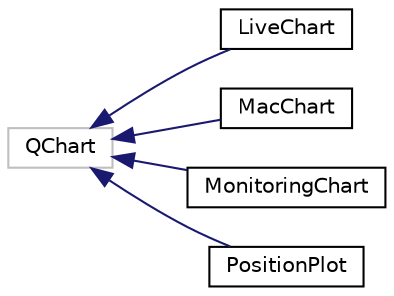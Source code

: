 digraph "Graphical Class Hierarchy"
{
  edge [fontname="Helvetica",fontsize="10",labelfontname="Helvetica",labelfontsize="10"];
  node [fontname="Helvetica",fontsize="10",shape=record];
  rankdir="LR";
  Node98 [label="QChart",height=0.2,width=0.4,color="grey75", fillcolor="white", style="filled"];
  Node98 -> Node0 [dir="back",color="midnightblue",fontsize="10",style="solid",fontname="Helvetica"];
  Node0 [label="LiveChart",height=0.2,width=0.4,color="black", fillcolor="white", style="filled",URL="$class_live_chart.html"];
  Node98 -> Node100 [dir="back",color="midnightblue",fontsize="10",style="solid",fontname="Helvetica"];
  Node100 [label="MacChart",height=0.2,width=0.4,color="black", fillcolor="white", style="filled",URL="$class_mac_chart.html"];
  Node98 -> Node101 [dir="back",color="midnightblue",fontsize="10",style="solid",fontname="Helvetica"];
  Node101 [label="MonitoringChart",height=0.2,width=0.4,color="black", fillcolor="white", style="filled",URL="$class_monitoring_chart.html"];
  Node98 -> Node102 [dir="back",color="midnightblue",fontsize="10",style="solid",fontname="Helvetica"];
  Node102 [label="PositionPlot",height=0.2,width=0.4,color="black", fillcolor="white", style="filled",URL="$class_position_plot.html"];
}
